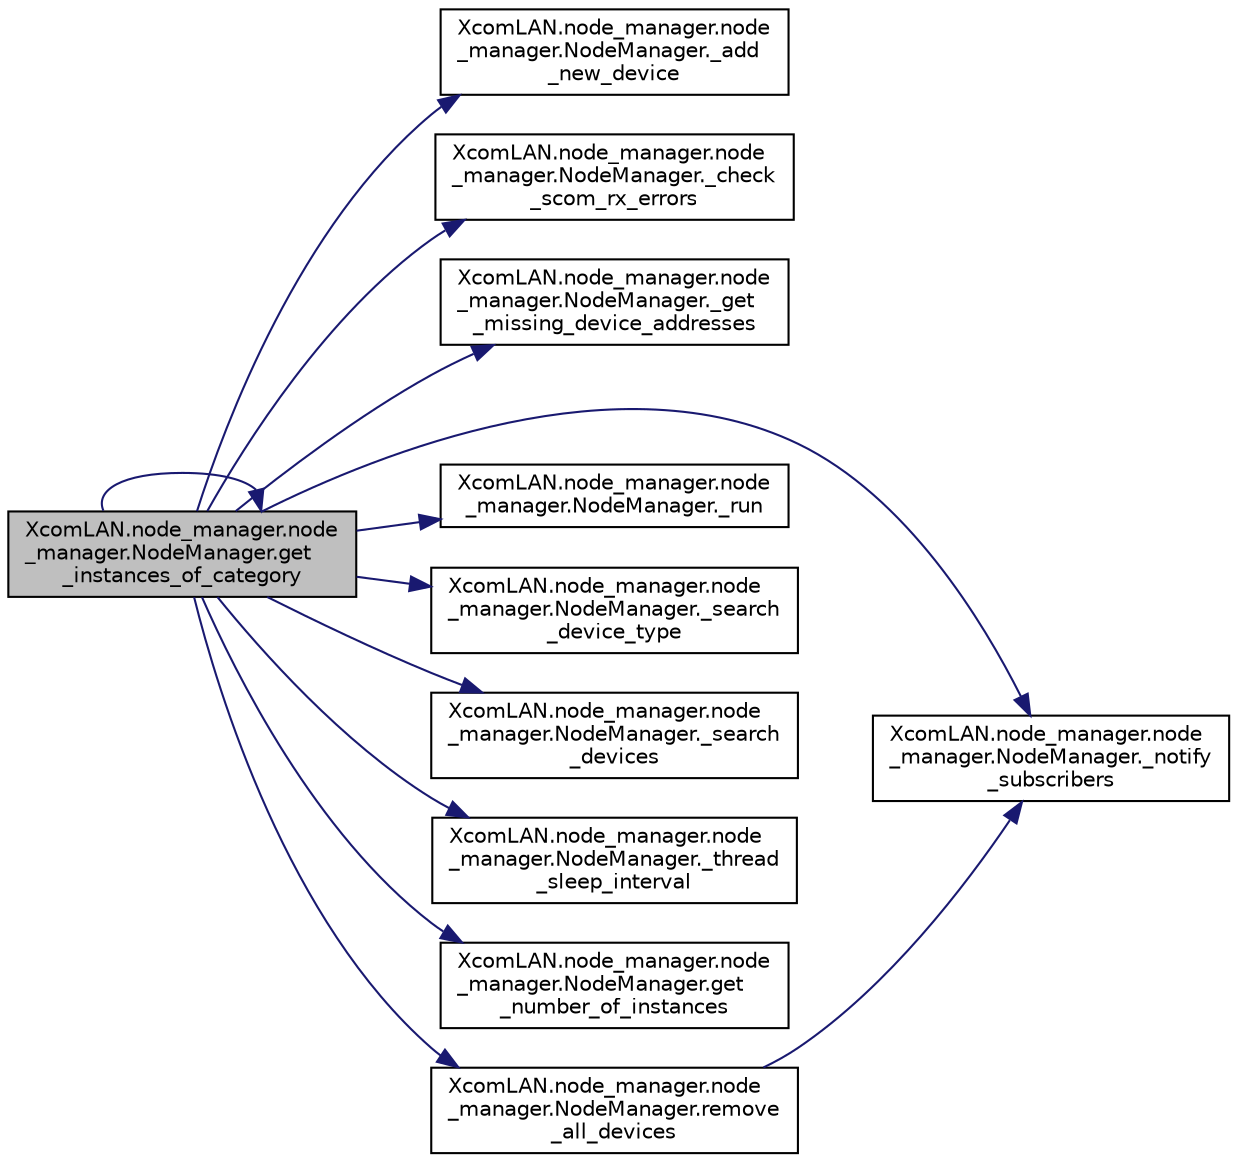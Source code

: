 digraph "XcomLAN.node_manager.node_manager.NodeManager.get_instances_of_category"
{
 // LATEX_PDF_SIZE
  edge [fontname="Helvetica",fontsize="10",labelfontname="Helvetica",labelfontsize="10"];
  node [fontname="Helvetica",fontsize="10",shape=record];
  rankdir="LR";
  Node1 [label="XcomLAN.node_manager.node\l_manager.NodeManager.get\l_instances_of_category",height=0.2,width=0.4,color="black", fillcolor="grey75", style="filled", fontcolor="black",tooltip=" "];
  Node1 -> Node2 [color="midnightblue",fontsize="10",style="solid",fontname="Helvetica"];
  Node2 [label="XcomLAN.node_manager.node\l_manager.NodeManager._add\l_new_device",height=0.2,width=0.4,color="black", fillcolor="white", style="filled",URL="$d9/d2e/class_xcom_l_a_n_1_1node__manager_1_1node__manager_1_1_node_manager.html#aef472ac68b32d9cde75990c52a6be952",tooltip=" "];
  Node1 -> Node3 [color="midnightblue",fontsize="10",style="solid",fontname="Helvetica"];
  Node3 [label="XcomLAN.node_manager.node\l_manager.NodeManager._check\l_scom_rx_errors",height=0.2,width=0.4,color="black", fillcolor="white", style="filled",URL="$d9/d2e/class_xcom_l_a_n_1_1node__manager_1_1node__manager_1_1_node_manager.html#ae588073ce40d3ec9470ec8596540fe4d",tooltip=" "];
  Node1 -> Node4 [color="midnightblue",fontsize="10",style="solid",fontname="Helvetica"];
  Node4 [label="XcomLAN.node_manager.node\l_manager.NodeManager._get\l_missing_device_addresses",height=0.2,width=0.4,color="black", fillcolor="white", style="filled",URL="$d9/d2e/class_xcom_l_a_n_1_1node__manager_1_1node__manager_1_1_node_manager.html#ac29590ee4a88318f92d5c0aa90fe9b81",tooltip=" "];
  Node1 -> Node5 [color="midnightblue",fontsize="10",style="solid",fontname="Helvetica"];
  Node5 [label="XcomLAN.node_manager.node\l_manager.NodeManager._notify\l_subscribers",height=0.2,width=0.4,color="black", fillcolor="white", style="filled",URL="$d9/d2e/class_xcom_l_a_n_1_1node__manager_1_1node__manager_1_1_node_manager.html#a3f8d6e7eda7b9ae58b5c074b2dd5530b",tooltip=" "];
  Node1 -> Node6 [color="midnightblue",fontsize="10",style="solid",fontname="Helvetica"];
  Node6 [label="XcomLAN.node_manager.node\l_manager.NodeManager._run",height=0.2,width=0.4,color="black", fillcolor="white", style="filled",URL="$d9/d2e/class_xcom_l_a_n_1_1node__manager_1_1node__manager_1_1_node_manager.html#abee23a51ad98341bff0a8ba8b9992b1d",tooltip=" "];
  Node1 -> Node7 [color="midnightblue",fontsize="10",style="solid",fontname="Helvetica"];
  Node7 [label="XcomLAN.node_manager.node\l_manager.NodeManager._search\l_device_type",height=0.2,width=0.4,color="black", fillcolor="white", style="filled",URL="$d9/d2e/class_xcom_l_a_n_1_1node__manager_1_1node__manager_1_1_node_manager.html#a40ab9d49026f7bcbad510911871c4500",tooltip=" "];
  Node1 -> Node8 [color="midnightblue",fontsize="10",style="solid",fontname="Helvetica"];
  Node8 [label="XcomLAN.node_manager.node\l_manager.NodeManager._search\l_devices",height=0.2,width=0.4,color="black", fillcolor="white", style="filled",URL="$d9/d2e/class_xcom_l_a_n_1_1node__manager_1_1node__manager_1_1_node_manager.html#ab9b0648675d891beb8c4a273b52467a1",tooltip=" "];
  Node1 -> Node9 [color="midnightblue",fontsize="10",style="solid",fontname="Helvetica"];
  Node9 [label="XcomLAN.node_manager.node\l_manager.NodeManager._thread\l_sleep_interval",height=0.2,width=0.4,color="black", fillcolor="white", style="filled",URL="$d9/d2e/class_xcom_l_a_n_1_1node__manager_1_1node__manager_1_1_node_manager.html#ae7eb5851636b60372be21b9e6360421f",tooltip=" "];
  Node1 -> Node1 [color="midnightblue",fontsize="10",style="solid",fontname="Helvetica"];
  Node1 -> Node10 [color="midnightblue",fontsize="10",style="solid",fontname="Helvetica"];
  Node10 [label="XcomLAN.node_manager.node\l_manager.NodeManager.get\l_number_of_instances",height=0.2,width=0.4,color="black", fillcolor="white", style="filled",URL="$d9/d2e/class_xcom_l_a_n_1_1node__manager_1_1node__manager_1_1_node_manager.html#afc13a389dda1116cfdb77582a84a720f",tooltip=" "];
  Node1 -> Node11 [color="midnightblue",fontsize="10",style="solid",fontname="Helvetica"];
  Node11 [label="XcomLAN.node_manager.node\l_manager.NodeManager.remove\l_all_devices",height=0.2,width=0.4,color="black", fillcolor="white", style="filled",URL="$d9/d2e/class_xcom_l_a_n_1_1node__manager_1_1node__manager_1_1_node_manager.html#a94bbb4d56b80153374b1f9fdc675f809",tooltip=" "];
  Node11 -> Node5 [color="midnightblue",fontsize="10",style="solid",fontname="Helvetica"];
}
